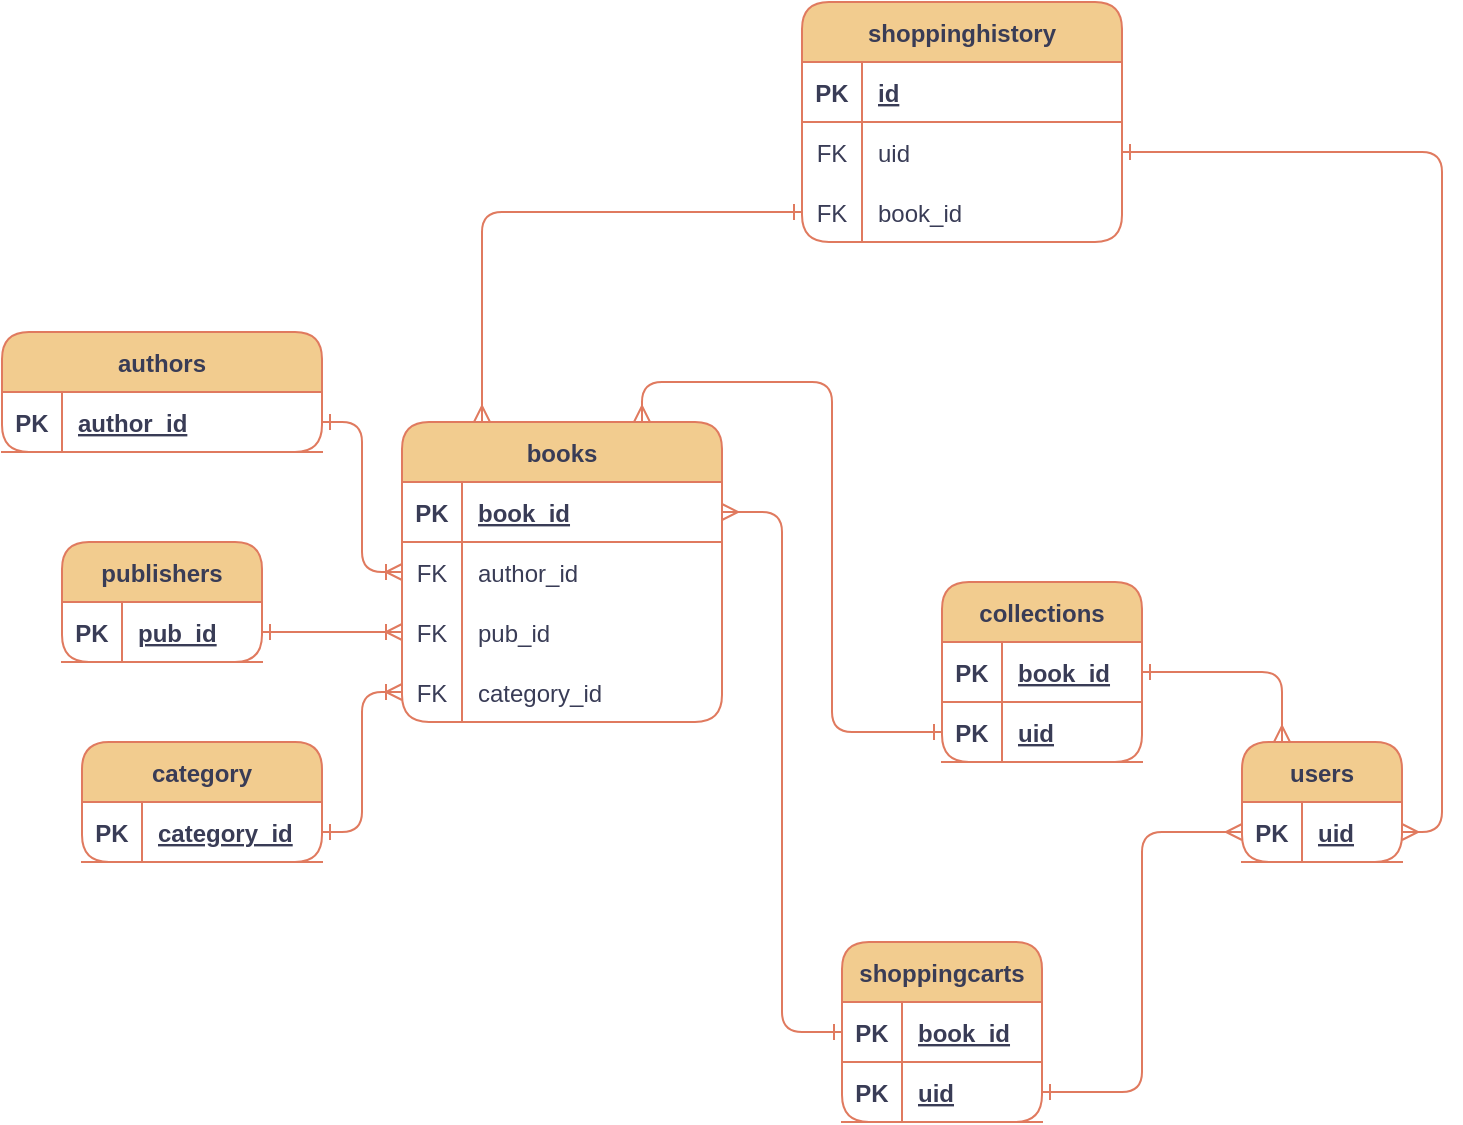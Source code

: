 <mxfile version="22.1.2" type="device">
  <diagram id="C5RBs43oDa-KdzZeNtuy" name="Page-1">
    <mxGraphModel dx="3687" dy="809" grid="1" gridSize="10" guides="1" tooltips="1" connect="1" arrows="1" fold="1" page="1" pageScale="1" pageWidth="827" pageHeight="1169" math="0" shadow="0">
      <root>
        <mxCell id="WIyWlLk6GJQsqaUBKTNV-0" />
        <mxCell id="WIyWlLk6GJQsqaUBKTNV-1" parent="WIyWlLk6GJQsqaUBKTNV-0" />
        <mxCell id="n1B3bG07Pymk0ozTTaGz-98" style="edgeStyle=orthogonalEdgeStyle;rounded=1;orthogonalLoop=1;jettySize=auto;html=1;exitX=0.75;exitY=0;exitDx=0;exitDy=0;entryX=0;entryY=0.5;entryDx=0;entryDy=0;strokeColor=#E07A5F;fontColor=default;fillColor=#F2CC8F;startArrow=ERmany;startFill=0;endArrow=ERone;endFill=0;labelBackgroundColor=none;" parent="WIyWlLk6GJQsqaUBKTNV-1" source="n1B3bG07Pymk0ozTTaGz-0" target="n1B3bG07Pymk0ozTTaGz-90" edge="1">
          <mxGeometry relative="1" as="geometry" />
        </mxCell>
        <mxCell id="n1B3bG07Pymk0ozTTaGz-100" style="edgeStyle=orthogonalEdgeStyle;rounded=1;orthogonalLoop=1;jettySize=auto;html=1;exitX=0.25;exitY=0;exitDx=0;exitDy=0;entryX=0;entryY=0.5;entryDx=0;entryDy=0;strokeColor=#E07A5F;fontColor=default;fillColor=#F2CC8F;startArrow=ERmany;startFill=0;endArrow=ERone;endFill=0;labelBackgroundColor=none;" parent="WIyWlLk6GJQsqaUBKTNV-1" source="n1B3bG07Pymk0ozTTaGz-0" target="PcqNzMvUXMlIUZUKoe1b-7" edge="1">
          <mxGeometry relative="1" as="geometry">
            <mxPoint x="-1990" y="215" as="targetPoint" />
          </mxGeometry>
        </mxCell>
        <mxCell id="n1B3bG07Pymk0ozTTaGz-0" value="books" style="shape=table;startSize=30;container=1;collapsible=1;childLayout=tableLayout;fixedRows=1;rowLines=0;fontStyle=1;align=center;resizeLast=1;rounded=1;labelBackgroundColor=none;fillColor=#F2CC8F;strokeColor=#E07A5F;fontColor=#393C56;" parent="WIyWlLk6GJQsqaUBKTNV-1" vertex="1">
          <mxGeometry x="-2260" y="380" width="160" height="150" as="geometry" />
        </mxCell>
        <mxCell id="n1B3bG07Pymk0ozTTaGz-1" value="" style="shape=tableRow;horizontal=0;startSize=0;swimlaneHead=0;swimlaneBody=0;fillColor=none;collapsible=0;dropTarget=0;points=[[0,0.5],[1,0.5]];portConstraint=eastwest;strokeColor=#E07A5F;top=0;left=0;right=0;bottom=1;rounded=1;labelBackgroundColor=none;fontColor=#393C56;" parent="n1B3bG07Pymk0ozTTaGz-0" vertex="1">
          <mxGeometry y="30" width="160" height="30" as="geometry" />
        </mxCell>
        <mxCell id="n1B3bG07Pymk0ozTTaGz-2" value="PK" style="shape=partialRectangle;overflow=hidden;connectable=0;fillColor=none;strokeColor=#E07A5F;top=0;left=0;bottom=0;right=0;fontStyle=1;rounded=1;labelBackgroundColor=none;fontColor=#393C56;" parent="n1B3bG07Pymk0ozTTaGz-1" vertex="1">
          <mxGeometry width="30" height="30" as="geometry">
            <mxRectangle width="30" height="30" as="alternateBounds" />
          </mxGeometry>
        </mxCell>
        <mxCell id="n1B3bG07Pymk0ozTTaGz-3" value="book_id " style="shape=partialRectangle;overflow=hidden;connectable=0;fillColor=none;align=left;strokeColor=#E07A5F;top=0;left=0;bottom=0;right=0;spacingLeft=6;fontStyle=5;rounded=1;labelBackgroundColor=none;fontColor=#393C56;" parent="n1B3bG07Pymk0ozTTaGz-1" vertex="1">
          <mxGeometry x="30" width="130" height="30" as="geometry">
            <mxRectangle width="130" height="30" as="alternateBounds" />
          </mxGeometry>
        </mxCell>
        <mxCell id="n1B3bG07Pymk0ozTTaGz-4" value="" style="shape=tableRow;horizontal=0;startSize=0;swimlaneHead=0;swimlaneBody=0;fillColor=none;collapsible=0;dropTarget=0;points=[[0,0.5],[1,0.5]];portConstraint=eastwest;strokeColor=#E07A5F;top=0;left=0;right=0;bottom=0;rounded=1;labelBackgroundColor=none;fontColor=#393C56;" parent="n1B3bG07Pymk0ozTTaGz-0" vertex="1">
          <mxGeometry y="60" width="160" height="30" as="geometry" />
        </mxCell>
        <mxCell id="n1B3bG07Pymk0ozTTaGz-5" value="FK" style="shape=partialRectangle;overflow=hidden;connectable=0;fillColor=none;strokeColor=#E07A5F;top=0;left=0;bottom=0;right=0;rounded=1;labelBackgroundColor=none;fontColor=#393C56;" parent="n1B3bG07Pymk0ozTTaGz-4" vertex="1">
          <mxGeometry width="30" height="30" as="geometry">
            <mxRectangle width="30" height="30" as="alternateBounds" />
          </mxGeometry>
        </mxCell>
        <mxCell id="n1B3bG07Pymk0ozTTaGz-6" value="author_id" style="shape=partialRectangle;overflow=hidden;connectable=0;fillColor=none;align=left;strokeColor=#E07A5F;top=0;left=0;bottom=0;right=0;spacingLeft=6;rounded=1;labelBackgroundColor=none;fontColor=#393C56;" parent="n1B3bG07Pymk0ozTTaGz-4" vertex="1">
          <mxGeometry x="30" width="130" height="30" as="geometry">
            <mxRectangle width="130" height="30" as="alternateBounds" />
          </mxGeometry>
        </mxCell>
        <mxCell id="n1B3bG07Pymk0ozTTaGz-7" value="" style="shape=tableRow;horizontal=0;startSize=0;swimlaneHead=0;swimlaneBody=0;fillColor=none;collapsible=0;dropTarget=0;points=[[0,0.5],[1,0.5]];portConstraint=eastwest;strokeColor=#E07A5F;top=0;left=0;right=0;bottom=0;rounded=1;labelBackgroundColor=none;fontColor=#393C56;" parent="n1B3bG07Pymk0ozTTaGz-0" vertex="1">
          <mxGeometry y="90" width="160" height="30" as="geometry" />
        </mxCell>
        <mxCell id="n1B3bG07Pymk0ozTTaGz-8" value="FK" style="shape=partialRectangle;overflow=hidden;connectable=0;fillColor=none;strokeColor=#E07A5F;top=0;left=0;bottom=0;right=0;rounded=1;labelBackgroundColor=none;fontColor=#393C56;" parent="n1B3bG07Pymk0ozTTaGz-7" vertex="1">
          <mxGeometry width="30" height="30" as="geometry">
            <mxRectangle width="30" height="30" as="alternateBounds" />
          </mxGeometry>
        </mxCell>
        <mxCell id="n1B3bG07Pymk0ozTTaGz-9" value="pub_id" style="shape=partialRectangle;overflow=hidden;connectable=0;fillColor=none;align=left;strokeColor=#E07A5F;top=0;left=0;bottom=0;right=0;spacingLeft=6;rounded=1;labelBackgroundColor=none;fontColor=#393C56;" parent="n1B3bG07Pymk0ozTTaGz-7" vertex="1">
          <mxGeometry x="30" width="130" height="30" as="geometry">
            <mxRectangle width="130" height="30" as="alternateBounds" />
          </mxGeometry>
        </mxCell>
        <mxCell id="n1B3bG07Pymk0ozTTaGz-10" value="" style="shape=tableRow;horizontal=0;startSize=0;swimlaneHead=0;swimlaneBody=0;fillColor=none;collapsible=0;dropTarget=0;points=[[0,0.5],[1,0.5]];portConstraint=eastwest;strokeColor=#E07A5F;top=0;left=0;right=0;bottom=0;rounded=1;labelBackgroundColor=none;fontColor=#393C56;" parent="n1B3bG07Pymk0ozTTaGz-0" vertex="1">
          <mxGeometry y="120" width="160" height="30" as="geometry" />
        </mxCell>
        <mxCell id="n1B3bG07Pymk0ozTTaGz-11" value="FK" style="shape=partialRectangle;overflow=hidden;connectable=0;fillColor=none;strokeColor=#E07A5F;top=0;left=0;bottom=0;right=0;rounded=1;labelBackgroundColor=none;fontColor=#393C56;" parent="n1B3bG07Pymk0ozTTaGz-10" vertex="1">
          <mxGeometry width="30" height="30" as="geometry">
            <mxRectangle width="30" height="30" as="alternateBounds" />
          </mxGeometry>
        </mxCell>
        <mxCell id="n1B3bG07Pymk0ozTTaGz-12" value="category_id" style="shape=partialRectangle;overflow=hidden;connectable=0;fillColor=none;align=left;strokeColor=#E07A5F;top=0;left=0;bottom=0;right=0;spacingLeft=6;rounded=1;labelBackgroundColor=none;fontColor=#393C56;" parent="n1B3bG07Pymk0ozTTaGz-10" vertex="1">
          <mxGeometry x="30" width="130" height="30" as="geometry">
            <mxRectangle width="130" height="30" as="alternateBounds" />
          </mxGeometry>
        </mxCell>
        <mxCell id="n1B3bG07Pymk0ozTTaGz-53" value="authors" style="shape=table;startSize=30;container=1;collapsible=1;childLayout=tableLayout;fixedRows=1;rowLines=0;fontStyle=1;align=center;resizeLast=1;rounded=1;labelBackgroundColor=none;fillColor=#F2CC8F;strokeColor=#E07A5F;fontColor=#393C56;" parent="WIyWlLk6GJQsqaUBKTNV-1" vertex="1">
          <mxGeometry x="-2460" y="335" width="160" height="60" as="geometry" />
        </mxCell>
        <mxCell id="n1B3bG07Pymk0ozTTaGz-54" value="" style="shape=tableRow;horizontal=0;startSize=0;swimlaneHead=0;swimlaneBody=0;fillColor=none;collapsible=0;dropTarget=0;points=[[0,0.5],[1,0.5]];portConstraint=eastwest;strokeColor=#E07A5F;top=0;left=0;right=0;bottom=1;rounded=1;labelBackgroundColor=none;fontColor=#393C56;" parent="n1B3bG07Pymk0ozTTaGz-53" vertex="1">
          <mxGeometry y="30" width="160" height="30" as="geometry" />
        </mxCell>
        <mxCell id="n1B3bG07Pymk0ozTTaGz-55" value="PK" style="shape=partialRectangle;overflow=hidden;connectable=0;fillColor=none;strokeColor=#E07A5F;top=0;left=0;bottom=0;right=0;fontStyle=1;rounded=1;labelBackgroundColor=none;fontColor=#393C56;" parent="n1B3bG07Pymk0ozTTaGz-54" vertex="1">
          <mxGeometry width="30" height="30" as="geometry">
            <mxRectangle width="30" height="30" as="alternateBounds" />
          </mxGeometry>
        </mxCell>
        <mxCell id="n1B3bG07Pymk0ozTTaGz-56" value="author_id" style="shape=partialRectangle;overflow=hidden;connectable=0;fillColor=none;align=left;strokeColor=#E07A5F;top=0;left=0;bottom=0;right=0;spacingLeft=6;fontStyle=5;rounded=1;labelBackgroundColor=none;fontColor=#393C56;" parent="n1B3bG07Pymk0ozTTaGz-54" vertex="1">
          <mxGeometry x="30" width="130" height="30" as="geometry">
            <mxRectangle width="130" height="30" as="alternateBounds" />
          </mxGeometry>
        </mxCell>
        <mxCell id="n1B3bG07Pymk0ozTTaGz-57" value="publishers" style="shape=table;startSize=30;container=1;collapsible=1;childLayout=tableLayout;fixedRows=1;rowLines=0;fontStyle=1;align=center;resizeLast=1;rounded=1;labelBackgroundColor=none;fillColor=#F2CC8F;strokeColor=#E07A5F;fontColor=#393C56;" parent="WIyWlLk6GJQsqaUBKTNV-1" vertex="1">
          <mxGeometry x="-2430" y="440" width="100" height="60" as="geometry" />
        </mxCell>
        <mxCell id="n1B3bG07Pymk0ozTTaGz-58" value="" style="shape=tableRow;horizontal=0;startSize=0;swimlaneHead=0;swimlaneBody=0;fillColor=none;collapsible=0;dropTarget=0;points=[[0,0.5],[1,0.5]];portConstraint=eastwest;strokeColor=#E07A5F;top=0;left=0;right=0;bottom=1;rounded=1;labelBackgroundColor=none;fontColor=#393C56;" parent="n1B3bG07Pymk0ozTTaGz-57" vertex="1">
          <mxGeometry y="30" width="100" height="30" as="geometry" />
        </mxCell>
        <mxCell id="n1B3bG07Pymk0ozTTaGz-59" value="PK" style="shape=partialRectangle;overflow=hidden;connectable=0;fillColor=none;strokeColor=#E07A5F;top=0;left=0;bottom=0;right=0;fontStyle=1;rounded=1;labelBackgroundColor=none;fontColor=#393C56;" parent="n1B3bG07Pymk0ozTTaGz-58" vertex="1">
          <mxGeometry width="30" height="30" as="geometry">
            <mxRectangle width="30" height="30" as="alternateBounds" />
          </mxGeometry>
        </mxCell>
        <mxCell id="n1B3bG07Pymk0ozTTaGz-60" value="pub_id" style="shape=partialRectangle;overflow=hidden;connectable=0;fillColor=none;align=left;strokeColor=#E07A5F;top=0;left=0;bottom=0;right=0;spacingLeft=6;fontStyle=5;rounded=1;labelBackgroundColor=none;fontColor=#393C56;" parent="n1B3bG07Pymk0ozTTaGz-58" vertex="1">
          <mxGeometry x="30" width="70" height="30" as="geometry">
            <mxRectangle width="70" height="30" as="alternateBounds" />
          </mxGeometry>
        </mxCell>
        <mxCell id="n1B3bG07Pymk0ozTTaGz-61" value="category" style="shape=table;startSize=30;container=1;collapsible=1;childLayout=tableLayout;fixedRows=1;rowLines=0;fontStyle=1;align=center;resizeLast=1;rounded=1;labelBackgroundColor=none;fillColor=#F2CC8F;strokeColor=#E07A5F;fontColor=#393C56;" parent="WIyWlLk6GJQsqaUBKTNV-1" vertex="1">
          <mxGeometry x="-2420" y="540" width="120" height="60" as="geometry" />
        </mxCell>
        <mxCell id="n1B3bG07Pymk0ozTTaGz-62" value="" style="shape=tableRow;horizontal=0;startSize=0;swimlaneHead=0;swimlaneBody=0;fillColor=none;collapsible=0;dropTarget=0;points=[[0,0.5],[1,0.5]];portConstraint=eastwest;strokeColor=#E07A5F;top=0;left=0;right=0;bottom=1;rounded=1;labelBackgroundColor=none;fontColor=#393C56;" parent="n1B3bG07Pymk0ozTTaGz-61" vertex="1">
          <mxGeometry y="30" width="120" height="30" as="geometry" />
        </mxCell>
        <mxCell id="n1B3bG07Pymk0ozTTaGz-63" value="PK" style="shape=partialRectangle;overflow=hidden;connectable=0;fillColor=none;strokeColor=#E07A5F;top=0;left=0;bottom=0;right=0;fontStyle=1;rounded=1;labelBackgroundColor=none;fontColor=#393C56;" parent="n1B3bG07Pymk0ozTTaGz-62" vertex="1">
          <mxGeometry width="30" height="30" as="geometry">
            <mxRectangle width="30" height="30" as="alternateBounds" />
          </mxGeometry>
        </mxCell>
        <mxCell id="n1B3bG07Pymk0ozTTaGz-64" value="category_id" style="shape=partialRectangle;overflow=hidden;connectable=0;fillColor=none;align=left;strokeColor=#E07A5F;top=0;left=0;bottom=0;right=0;spacingLeft=6;fontStyle=5;rounded=1;labelBackgroundColor=none;fontColor=#393C56;" parent="n1B3bG07Pymk0ozTTaGz-62" vertex="1">
          <mxGeometry x="30" width="90" height="30" as="geometry">
            <mxRectangle width="90" height="30" as="alternateBounds" />
          </mxGeometry>
        </mxCell>
        <mxCell id="n1B3bG07Pymk0ozTTaGz-65" value="users" style="shape=table;startSize=30;container=1;collapsible=1;childLayout=tableLayout;fixedRows=1;rowLines=0;fontStyle=1;align=center;resizeLast=1;rounded=1;labelBackgroundColor=none;fillColor=#F2CC8F;strokeColor=#E07A5F;fontColor=#393C56;" parent="WIyWlLk6GJQsqaUBKTNV-1" vertex="1">
          <mxGeometry x="-1840" y="540" width="80" height="60" as="geometry" />
        </mxCell>
        <mxCell id="n1B3bG07Pymk0ozTTaGz-66" value="" style="shape=tableRow;horizontal=0;startSize=0;swimlaneHead=0;swimlaneBody=0;fillColor=none;collapsible=0;dropTarget=0;points=[[0,0.5],[1,0.5]];portConstraint=eastwest;strokeColor=#E07A5F;top=0;left=0;right=0;bottom=1;rounded=1;labelBackgroundColor=none;fontColor=#393C56;" parent="n1B3bG07Pymk0ozTTaGz-65" vertex="1">
          <mxGeometry y="30" width="80" height="30" as="geometry" />
        </mxCell>
        <mxCell id="n1B3bG07Pymk0ozTTaGz-67" value="PK" style="shape=partialRectangle;overflow=hidden;connectable=0;fillColor=none;strokeColor=#E07A5F;top=0;left=0;bottom=0;right=0;fontStyle=1;rounded=1;labelBackgroundColor=none;fontColor=#393C56;" parent="n1B3bG07Pymk0ozTTaGz-66" vertex="1">
          <mxGeometry width="30" height="30" as="geometry">
            <mxRectangle width="30" height="30" as="alternateBounds" />
          </mxGeometry>
        </mxCell>
        <mxCell id="n1B3bG07Pymk0ozTTaGz-68" value="uid" style="shape=partialRectangle;overflow=hidden;connectable=0;fillColor=none;align=left;strokeColor=#E07A5F;top=0;left=0;bottom=0;right=0;spacingLeft=6;fontStyle=5;rounded=1;labelBackgroundColor=none;fontColor=#393C56;" parent="n1B3bG07Pymk0ozTTaGz-66" vertex="1">
          <mxGeometry x="30" width="50" height="30" as="geometry">
            <mxRectangle width="50" height="30" as="alternateBounds" />
          </mxGeometry>
        </mxCell>
        <mxCell id="n1B3bG07Pymk0ozTTaGz-69" value="shoppingcarts" style="shape=table;startSize=30;container=1;collapsible=1;childLayout=tableLayout;fixedRows=1;rowLines=0;fontStyle=1;align=center;resizeLast=1;rounded=1;labelBackgroundColor=none;fillColor=#F2CC8F;strokeColor=#E07A5F;fontColor=#393C56;" parent="WIyWlLk6GJQsqaUBKTNV-1" vertex="1">
          <mxGeometry x="-2040" y="640" width="100" height="90" as="geometry" />
        </mxCell>
        <mxCell id="n1B3bG07Pymk0ozTTaGz-70" value="" style="shape=tableRow;horizontal=0;startSize=0;swimlaneHead=0;swimlaneBody=0;fillColor=none;collapsible=0;dropTarget=0;points=[[0,0.5],[1,0.5]];portConstraint=eastwest;strokeColor=#E07A5F;top=0;left=0;right=0;bottom=1;rounded=1;labelBackgroundColor=none;fontColor=#393C56;" parent="n1B3bG07Pymk0ozTTaGz-69" vertex="1">
          <mxGeometry y="30" width="100" height="30" as="geometry" />
        </mxCell>
        <mxCell id="n1B3bG07Pymk0ozTTaGz-71" value="PK" style="shape=partialRectangle;overflow=hidden;connectable=0;fillColor=none;strokeColor=#E07A5F;top=0;left=0;bottom=0;right=0;fontStyle=1;rounded=1;labelBackgroundColor=none;fontColor=#393C56;" parent="n1B3bG07Pymk0ozTTaGz-70" vertex="1">
          <mxGeometry width="30" height="30" as="geometry">
            <mxRectangle width="30" height="30" as="alternateBounds" />
          </mxGeometry>
        </mxCell>
        <mxCell id="n1B3bG07Pymk0ozTTaGz-72" value="book_id" style="shape=partialRectangle;overflow=hidden;connectable=0;fillColor=none;align=left;strokeColor=#E07A5F;top=0;left=0;bottom=0;right=0;spacingLeft=6;fontStyle=5;rounded=1;labelBackgroundColor=none;fontColor=#393C56;" parent="n1B3bG07Pymk0ozTTaGz-70" vertex="1">
          <mxGeometry x="30" width="70" height="30" as="geometry">
            <mxRectangle width="70" height="30" as="alternateBounds" />
          </mxGeometry>
        </mxCell>
        <mxCell id="n1B3bG07Pymk0ozTTaGz-73" value="" style="shape=tableRow;horizontal=0;startSize=0;swimlaneHead=0;swimlaneBody=0;fillColor=none;collapsible=0;dropTarget=0;points=[[0,0.5],[1,0.5]];portConstraint=eastwest;strokeColor=#E07A5F;top=0;left=0;right=0;bottom=1;rounded=1;labelBackgroundColor=none;fontColor=#393C56;" parent="n1B3bG07Pymk0ozTTaGz-69" vertex="1">
          <mxGeometry y="60" width="100" height="30" as="geometry" />
        </mxCell>
        <mxCell id="n1B3bG07Pymk0ozTTaGz-74" value="PK" style="shape=partialRectangle;overflow=hidden;connectable=0;fillColor=none;strokeColor=#E07A5F;top=0;left=0;bottom=0;right=0;fontStyle=1;rounded=1;labelBackgroundColor=none;fontColor=#393C56;" parent="n1B3bG07Pymk0ozTTaGz-73" vertex="1">
          <mxGeometry width="30" height="30" as="geometry">
            <mxRectangle width="30" height="30" as="alternateBounds" />
          </mxGeometry>
        </mxCell>
        <mxCell id="n1B3bG07Pymk0ozTTaGz-75" value="uid " style="shape=partialRectangle;overflow=hidden;connectable=0;fillColor=none;align=left;strokeColor=#E07A5F;top=0;left=0;bottom=0;right=0;spacingLeft=6;fontStyle=5;rounded=1;labelBackgroundColor=none;fontColor=#393C56;" parent="n1B3bG07Pymk0ozTTaGz-73" vertex="1">
          <mxGeometry x="30" width="70" height="30" as="geometry">
            <mxRectangle width="70" height="30" as="alternateBounds" />
          </mxGeometry>
        </mxCell>
        <mxCell id="n1B3bG07Pymk0ozTTaGz-86" value="collections" style="shape=table;startSize=30;container=1;collapsible=1;childLayout=tableLayout;fixedRows=1;rowLines=0;fontStyle=1;align=center;resizeLast=1;rounded=1;labelBackgroundColor=none;fillColor=#F2CC8F;strokeColor=#E07A5F;fontColor=#393C56;" parent="WIyWlLk6GJQsqaUBKTNV-1" vertex="1">
          <mxGeometry x="-1990" y="460" width="100" height="90" as="geometry" />
        </mxCell>
        <mxCell id="n1B3bG07Pymk0ozTTaGz-87" value="" style="shape=tableRow;horizontal=0;startSize=0;swimlaneHead=0;swimlaneBody=0;fillColor=none;collapsible=0;dropTarget=0;points=[[0,0.5],[1,0.5]];portConstraint=eastwest;strokeColor=#E07A5F;top=0;left=0;right=0;bottom=1;rounded=1;labelBackgroundColor=none;fontColor=#393C56;" parent="n1B3bG07Pymk0ozTTaGz-86" vertex="1">
          <mxGeometry y="30" width="100" height="30" as="geometry" />
        </mxCell>
        <mxCell id="n1B3bG07Pymk0ozTTaGz-88" value="PK" style="shape=partialRectangle;overflow=hidden;connectable=0;fillColor=none;strokeColor=#E07A5F;top=0;left=0;bottom=0;right=0;fontStyle=1;rounded=1;labelBackgroundColor=none;fontColor=#393C56;" parent="n1B3bG07Pymk0ozTTaGz-87" vertex="1">
          <mxGeometry width="30" height="30" as="geometry">
            <mxRectangle width="30" height="30" as="alternateBounds" />
          </mxGeometry>
        </mxCell>
        <mxCell id="n1B3bG07Pymk0ozTTaGz-89" value="book_id" style="shape=partialRectangle;overflow=hidden;connectable=0;fillColor=none;align=left;strokeColor=#E07A5F;top=0;left=0;bottom=0;right=0;spacingLeft=6;fontStyle=5;rounded=1;labelBackgroundColor=none;fontColor=#393C56;" parent="n1B3bG07Pymk0ozTTaGz-87" vertex="1">
          <mxGeometry x="30" width="70" height="30" as="geometry">
            <mxRectangle width="70" height="30" as="alternateBounds" />
          </mxGeometry>
        </mxCell>
        <mxCell id="n1B3bG07Pymk0ozTTaGz-90" value="" style="shape=tableRow;horizontal=0;startSize=0;swimlaneHead=0;swimlaneBody=0;fillColor=none;collapsible=0;dropTarget=0;points=[[0,0.5],[1,0.5]];portConstraint=eastwest;strokeColor=#E07A5F;top=0;left=0;right=0;bottom=1;rounded=1;labelBackgroundColor=none;fontColor=#393C56;" parent="n1B3bG07Pymk0ozTTaGz-86" vertex="1">
          <mxGeometry y="60" width="100" height="30" as="geometry" />
        </mxCell>
        <mxCell id="n1B3bG07Pymk0ozTTaGz-91" value="PK" style="shape=partialRectangle;overflow=hidden;connectable=0;fillColor=none;strokeColor=#E07A5F;top=0;left=0;bottom=0;right=0;fontStyle=1;rounded=1;labelBackgroundColor=none;fontColor=#393C56;" parent="n1B3bG07Pymk0ozTTaGz-90" vertex="1">
          <mxGeometry width="30" height="30" as="geometry">
            <mxRectangle width="30" height="30" as="alternateBounds" />
          </mxGeometry>
        </mxCell>
        <mxCell id="n1B3bG07Pymk0ozTTaGz-92" value="uid " style="shape=partialRectangle;overflow=hidden;connectable=0;fillColor=none;align=left;strokeColor=#E07A5F;top=0;left=0;bottom=0;right=0;spacingLeft=6;fontStyle=5;rounded=1;labelBackgroundColor=none;fontColor=#393C56;" parent="n1B3bG07Pymk0ozTTaGz-90" vertex="1">
          <mxGeometry x="30" width="70" height="30" as="geometry">
            <mxRectangle width="70" height="30" as="alternateBounds" />
          </mxGeometry>
        </mxCell>
        <mxCell id="n1B3bG07Pymk0ozTTaGz-93" style="edgeStyle=orthogonalEdgeStyle;rounded=1;orthogonalLoop=1;jettySize=auto;html=1;exitX=1;exitY=0.5;exitDx=0;exitDy=0;entryX=0;entryY=0.5;entryDx=0;entryDy=0;strokeColor=#E07A5F;fontColor=default;fillColor=#F2CC8F;startArrow=ERone;startFill=0;endArrow=ERoneToMany;endFill=0;labelBackgroundColor=none;" parent="WIyWlLk6GJQsqaUBKTNV-1" source="n1B3bG07Pymk0ozTTaGz-62" target="n1B3bG07Pymk0ozTTaGz-10" edge="1">
          <mxGeometry relative="1" as="geometry" />
        </mxCell>
        <mxCell id="n1B3bG07Pymk0ozTTaGz-94" style="edgeStyle=orthogonalEdgeStyle;rounded=1;orthogonalLoop=1;jettySize=auto;html=1;exitX=1;exitY=0.5;exitDx=0;exitDy=0;entryX=0;entryY=0.5;entryDx=0;entryDy=0;strokeColor=#E07A5F;fontColor=default;fillColor=#F2CC8F;startArrow=ERone;startFill=0;endArrow=ERoneToMany;endFill=0;labelBackgroundColor=none;" parent="WIyWlLk6GJQsqaUBKTNV-1" source="n1B3bG07Pymk0ozTTaGz-58" target="n1B3bG07Pymk0ozTTaGz-7" edge="1">
          <mxGeometry relative="1" as="geometry" />
        </mxCell>
        <mxCell id="n1B3bG07Pymk0ozTTaGz-95" style="edgeStyle=orthogonalEdgeStyle;rounded=1;orthogonalLoop=1;jettySize=auto;html=1;exitX=1;exitY=0.5;exitDx=0;exitDy=0;entryX=0;entryY=0.5;entryDx=0;entryDy=0;strokeColor=#E07A5F;fontColor=default;fillColor=#F2CC8F;startArrow=ERone;startFill=0;endArrow=ERoneToMany;endFill=0;labelBackgroundColor=none;" parent="WIyWlLk6GJQsqaUBKTNV-1" source="n1B3bG07Pymk0ozTTaGz-54" target="n1B3bG07Pymk0ozTTaGz-4" edge="1">
          <mxGeometry relative="1" as="geometry" />
        </mxCell>
        <mxCell id="n1B3bG07Pymk0ozTTaGz-96" style="edgeStyle=orthogonalEdgeStyle;rounded=1;orthogonalLoop=1;jettySize=auto;html=1;exitX=1;exitY=0.5;exitDx=0;exitDy=0;entryX=0;entryY=0.5;entryDx=0;entryDy=0;strokeColor=#E07A5F;fontColor=default;fillColor=#F2CC8F;startArrow=ERmany;startFill=0;endArrow=ERone;endFill=0;labelBackgroundColor=none;" parent="WIyWlLk6GJQsqaUBKTNV-1" source="n1B3bG07Pymk0ozTTaGz-1" target="n1B3bG07Pymk0ozTTaGz-70" edge="1">
          <mxGeometry relative="1" as="geometry" />
        </mxCell>
        <mxCell id="n1B3bG07Pymk0ozTTaGz-97" style="edgeStyle=orthogonalEdgeStyle;rounded=1;orthogonalLoop=1;jettySize=auto;html=1;exitX=1;exitY=0.5;exitDx=0;exitDy=0;entryX=0;entryY=0.5;entryDx=0;entryDy=0;strokeColor=#E07A5F;fontColor=default;fillColor=#F2CC8F;startArrow=ERone;startFill=0;endArrow=ERmany;endFill=0;labelBackgroundColor=none;" parent="WIyWlLk6GJQsqaUBKTNV-1" source="n1B3bG07Pymk0ozTTaGz-73" target="n1B3bG07Pymk0ozTTaGz-66" edge="1">
          <mxGeometry relative="1" as="geometry" />
        </mxCell>
        <mxCell id="n1B3bG07Pymk0ozTTaGz-99" style="edgeStyle=orthogonalEdgeStyle;rounded=1;orthogonalLoop=1;jettySize=auto;html=1;exitX=1;exitY=0.5;exitDx=0;exitDy=0;entryX=0.25;entryY=0;entryDx=0;entryDy=0;strokeColor=#E07A5F;fontColor=default;fillColor=#F2CC8F;startArrow=ERone;startFill=0;endArrow=ERmany;endFill=0;labelBackgroundColor=none;" parent="WIyWlLk6GJQsqaUBKTNV-1" source="n1B3bG07Pymk0ozTTaGz-87" target="n1B3bG07Pymk0ozTTaGz-65" edge="1">
          <mxGeometry relative="1" as="geometry" />
        </mxCell>
        <mxCell id="n1B3bG07Pymk0ozTTaGz-101" style="edgeStyle=orthogonalEdgeStyle;rounded=1;orthogonalLoop=1;jettySize=auto;html=1;exitX=1;exitY=0.5;exitDx=0;exitDy=0;strokeColor=#E07A5F;fontColor=default;fillColor=#F2CC8F;entryX=1;entryY=0.5;entryDx=0;entryDy=0;startArrow=ERone;startFill=0;endArrow=ERmany;endFill=0;labelBackgroundColor=none;" parent="WIyWlLk6GJQsqaUBKTNV-1" source="PcqNzMvUXMlIUZUKoe1b-4" target="n1B3bG07Pymk0ozTTaGz-66" edge="1">
          <mxGeometry relative="1" as="geometry">
            <mxPoint x="-1000" y="400" as="targetPoint" />
            <mxPoint x="-1890" y="245" as="sourcePoint" />
          </mxGeometry>
        </mxCell>
        <mxCell id="PcqNzMvUXMlIUZUKoe1b-0" value="shoppinghistory" style="shape=table;startSize=30;container=1;collapsible=1;childLayout=tableLayout;fixedRows=1;rowLines=0;fontStyle=1;align=center;resizeLast=1;rounded=1;labelBackgroundColor=none;fillColor=#F2CC8F;strokeColor=#E07A5F;fontColor=#393C56;" vertex="1" parent="WIyWlLk6GJQsqaUBKTNV-1">
          <mxGeometry x="-2060" y="170" width="160" height="120" as="geometry" />
        </mxCell>
        <mxCell id="PcqNzMvUXMlIUZUKoe1b-1" value="" style="shape=tableRow;horizontal=0;startSize=0;swimlaneHead=0;swimlaneBody=0;fillColor=none;collapsible=0;dropTarget=0;points=[[0,0.5],[1,0.5]];portConstraint=eastwest;strokeColor=#E07A5F;top=0;left=0;right=0;bottom=1;rounded=1;labelBackgroundColor=none;fontColor=#393C56;" vertex="1" parent="PcqNzMvUXMlIUZUKoe1b-0">
          <mxGeometry y="30" width="160" height="30" as="geometry" />
        </mxCell>
        <mxCell id="PcqNzMvUXMlIUZUKoe1b-2" value="PK" style="shape=partialRectangle;overflow=hidden;connectable=0;fillColor=none;strokeColor=#E07A5F;top=0;left=0;bottom=0;right=0;fontStyle=1;rounded=1;labelBackgroundColor=none;fontColor=#393C56;" vertex="1" parent="PcqNzMvUXMlIUZUKoe1b-1">
          <mxGeometry width="30" height="30" as="geometry">
            <mxRectangle width="30" height="30" as="alternateBounds" />
          </mxGeometry>
        </mxCell>
        <mxCell id="PcqNzMvUXMlIUZUKoe1b-3" value="id " style="shape=partialRectangle;overflow=hidden;connectable=0;fillColor=none;align=left;strokeColor=#E07A5F;top=0;left=0;bottom=0;right=0;spacingLeft=6;fontStyle=5;rounded=1;labelBackgroundColor=none;fontColor=#393C56;" vertex="1" parent="PcqNzMvUXMlIUZUKoe1b-1">
          <mxGeometry x="30" width="130" height="30" as="geometry">
            <mxRectangle width="130" height="30" as="alternateBounds" />
          </mxGeometry>
        </mxCell>
        <mxCell id="PcqNzMvUXMlIUZUKoe1b-4" value="" style="shape=tableRow;horizontal=0;startSize=0;swimlaneHead=0;swimlaneBody=0;fillColor=none;collapsible=0;dropTarget=0;points=[[0,0.5],[1,0.5]];portConstraint=eastwest;strokeColor=#E07A5F;top=0;left=0;right=0;bottom=0;rounded=1;labelBackgroundColor=none;fontColor=#393C56;" vertex="1" parent="PcqNzMvUXMlIUZUKoe1b-0">
          <mxGeometry y="60" width="160" height="30" as="geometry" />
        </mxCell>
        <mxCell id="PcqNzMvUXMlIUZUKoe1b-5" value="FK" style="shape=partialRectangle;overflow=hidden;connectable=0;fillColor=none;strokeColor=#E07A5F;top=0;left=0;bottom=0;right=0;rounded=1;labelBackgroundColor=none;fontColor=#393C56;" vertex="1" parent="PcqNzMvUXMlIUZUKoe1b-4">
          <mxGeometry width="30" height="30" as="geometry">
            <mxRectangle width="30" height="30" as="alternateBounds" />
          </mxGeometry>
        </mxCell>
        <mxCell id="PcqNzMvUXMlIUZUKoe1b-6" value="uid" style="shape=partialRectangle;overflow=hidden;connectable=0;fillColor=none;align=left;strokeColor=#E07A5F;top=0;left=0;bottom=0;right=0;spacingLeft=6;rounded=1;labelBackgroundColor=none;fontColor=#393C56;" vertex="1" parent="PcqNzMvUXMlIUZUKoe1b-4">
          <mxGeometry x="30" width="130" height="30" as="geometry">
            <mxRectangle width="130" height="30" as="alternateBounds" />
          </mxGeometry>
        </mxCell>
        <mxCell id="PcqNzMvUXMlIUZUKoe1b-7" value="" style="shape=tableRow;horizontal=0;startSize=0;swimlaneHead=0;swimlaneBody=0;fillColor=none;collapsible=0;dropTarget=0;points=[[0,0.5],[1,0.5]];portConstraint=eastwest;strokeColor=#E07A5F;top=0;left=0;right=0;bottom=0;rounded=1;labelBackgroundColor=none;fontColor=#393C56;" vertex="1" parent="PcqNzMvUXMlIUZUKoe1b-0">
          <mxGeometry y="90" width="160" height="30" as="geometry" />
        </mxCell>
        <mxCell id="PcqNzMvUXMlIUZUKoe1b-8" value="FK" style="shape=partialRectangle;overflow=hidden;connectable=0;fillColor=none;strokeColor=#E07A5F;top=0;left=0;bottom=0;right=0;rounded=1;labelBackgroundColor=none;fontColor=#393C56;" vertex="1" parent="PcqNzMvUXMlIUZUKoe1b-7">
          <mxGeometry width="30" height="30" as="geometry">
            <mxRectangle width="30" height="30" as="alternateBounds" />
          </mxGeometry>
        </mxCell>
        <mxCell id="PcqNzMvUXMlIUZUKoe1b-9" value="book_id" style="shape=partialRectangle;overflow=hidden;connectable=0;fillColor=none;align=left;strokeColor=#E07A5F;top=0;left=0;bottom=0;right=0;spacingLeft=6;rounded=1;labelBackgroundColor=none;fontColor=#393C56;" vertex="1" parent="PcqNzMvUXMlIUZUKoe1b-7">
          <mxGeometry x="30" width="130" height="30" as="geometry">
            <mxRectangle width="130" height="30" as="alternateBounds" />
          </mxGeometry>
        </mxCell>
      </root>
    </mxGraphModel>
  </diagram>
</mxfile>
